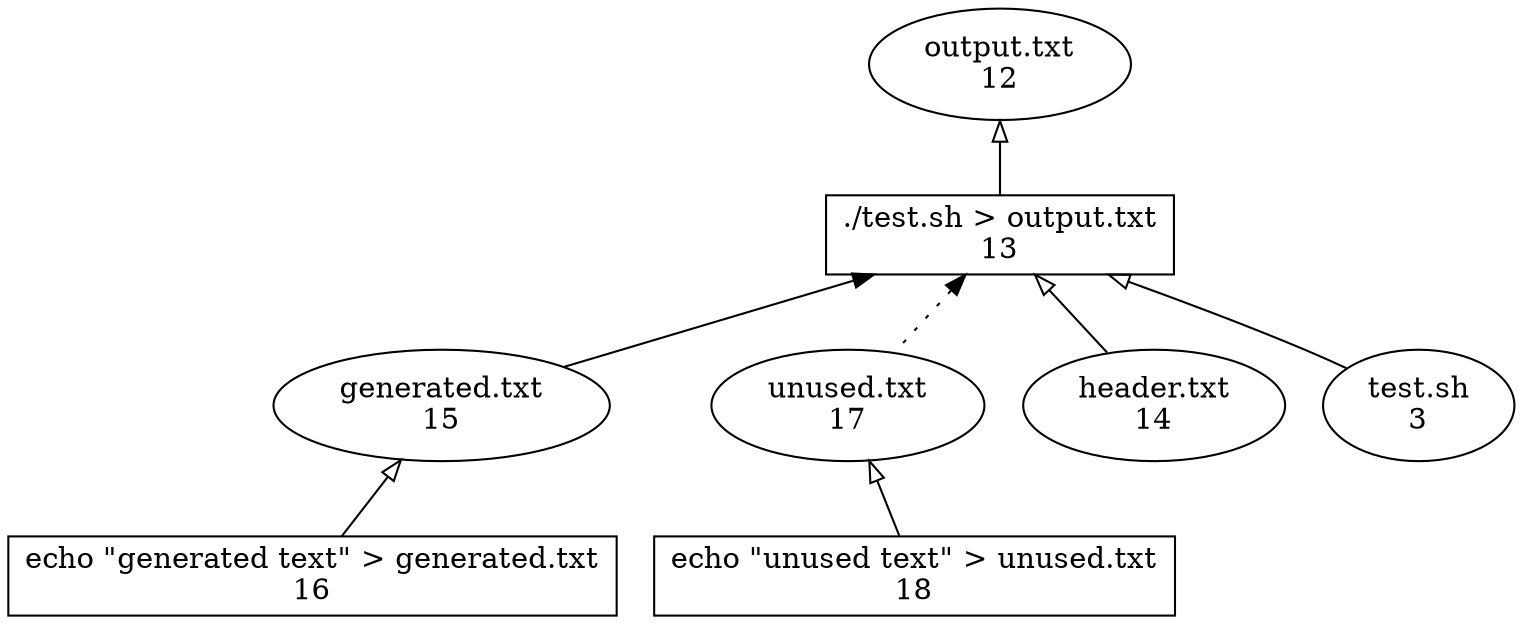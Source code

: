 digraph G {
	node_13 [label="./test.sh > output.txt\n13" shape="rectangle" color="#000000" fontcolor="#000000" style=solid];
	node_12 -> node_13 [dir=back,style="solid",arrowtail="empty"]
	node_16 [label="echo \"generated text\" > generated.txt\n16" shape="rectangle" color="#000000" fontcolor="#000000" style=solid];
	node_15 -> node_16 [dir=back,style="solid",arrowtail="empty"]
	node_18 [label="echo \"unused text\" > unused.txt\n18" shape="rectangle" color="#000000" fontcolor="#000000" style=solid];
	node_17 -> node_18 [dir=back,style="solid",arrowtail="empty"]
	node_15 [label="generated.txt\n15" shape="oval" color="#000000" fontcolor="#000000" style=solid];
	node_13 -> node_15 [dir=back,style="solid",arrowtail="normal"]
	node_14 [label="header.txt\n14" shape="oval" color="#000000" fontcolor="#000000" style=solid];
	node_13 -> node_14 [dir=back,style="solid",arrowtail="empty"]
	node_12 [label="output.txt\n12" shape="oval" color="#000000" fontcolor="#000000" style=solid];
	node_3 [label="test.sh\n3" shape="oval" color="#000000" fontcolor="#000000" style=solid];
	node_13 -> node_3 [dir=back,style="solid",arrowtail="empty"]
	node_17 [label="unused.txt\n17" shape="oval" color="#000000" fontcolor="#000000" style=solid];
	node_13 -> node_17 [dir=back,style="dotted",arrowtail="normal"]
}
